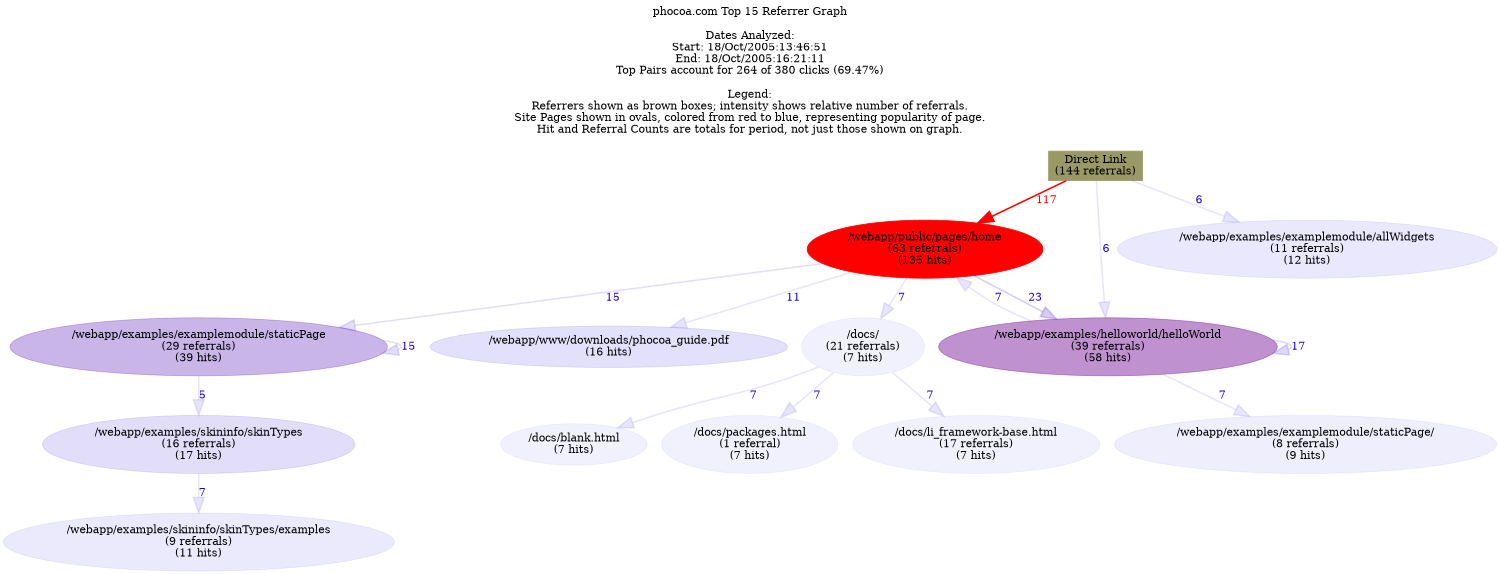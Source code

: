digraph navipairs {
            graph [splines=true overlap=false rankdir=TB size="10,8"]
            node [style=filled]
            edge [style=bold, arrowsize=2.0]
                "Direct Link" -> "/webapp/public/pages/home" [label="117", fontcolor="#ff0000" color="#ff0000ff"];
"/webapp/public/pages/home" -> "/webapp/examples/helloworld/helloWorld" [label="23", fontcolor="#3300cc" color="#3300cc33"];
"/webapp/examples/helloworld/helloWorld" -> "/webapp/examples/helloworld/helloWorld" [label="17", fontcolor="#2600d9" color="#2600d926"];
"/webapp/public/pages/home" -> "/webapp/examples/examplemodule/staticPage" [label="15", fontcolor="#2100de" color="#2100de21"];
"/webapp/examples/examplemodule/staticPage" -> "/webapp/examples/examplemodule/staticPage" [label="15", fontcolor="#2100de" color="#2100de21"];
"/webapp/public/pages/home" -> "/webapp/www/downloads/phocoa_guide.pdf" [label="11", fontcolor="#1a00e5" color="#1a00e51a"];
"/webapp/examples/helloworld/helloWorld" -> "/webapp/public/pages/home" [label="7", fontcolor="#1a00e5" color="#1a00e51a"];
"/docs/" -> "/docs/li_framework-base.html" [label="7", fontcolor="#1a00e5" color="#1a00e51a"];
"/webapp/examples/helloworld/helloWorld" -> "/webapp/examples/examplemodule/staticPage/" [label="7", fontcolor="#1a00e5" color="#1a00e51a"];
"/docs/" -> "/docs/blank.html" [label="7", fontcolor="#1a00e5" color="#1a00e51a"];
"/webapp/public/pages/home" -> "/docs/" [label="7", fontcolor="#1a00e5" color="#1a00e51a"];
"/webapp/examples/skininfo/skinTypes" -> "/webapp/examples/skininfo/skinTypes/examples" [label="7", fontcolor="#1a00e5" color="#1a00e51a"];
"/docs/" -> "/docs/packages.html" [label="7", fontcolor="#1a00e5" color="#1a00e51a"];
"Direct Link" -> "/webapp/examples/examplemodule/allWidgets" [label="6", fontcolor="#1a00e5" color="#1a00e51a"];
"Direct Link" -> "/webapp/examples/helloworld/helloWorld" [label="6", fontcolor="#1a00e5" color="#1a00e51a"];
"/webapp/examples/examplemodule/staticPage" -> "/webapp/examples/skininfo/skinTypes" [label="5", fontcolor="#1a00e5" color="#1a00e51a"];
"Direct Link" [label="Direct Link\n(144 referrals)\n", color="#999966ff", shape=box];
"/webapp/public/pages/home" [label="/webapp/public/pages/home\n(63 referrals)\n(135 hits)", color="#ff0000ff"];
"/webapp/examples/helloworld/helloWorld" [label="/webapp/examples/helloworld/helloWorld\n(39 referrals)\n(58 hits)", color="#6e00916e"];
"/webapp/examples/examplemodule/staticPage" [label="/webapp/examples/examplemodule/staticPage\n(29 referrals)\n(39 hits)", color="#4a00b54a"];
"/webapp/www/downloads/phocoa_guide.pdf" [label="/webapp/www/downloads/phocoa_guide.pdf\n(16 hits)", color="#1f00e01f"];
"/docs/" [label="/docs/\n(21 referrals)\n(7 hits)", color="#0e00f10e"];
"/docs/li_framework-base.html" [label="/docs/li_framework-base.html\n(17 referrals)\n(7 hits)", color="#0e00f10e"];
"/webapp/examples/examplemodule/staticPage/" [label="/webapp/examples/examplemodule/staticPage/\n(8 referrals)\n(9 hits)", color="#1100ee11"];
"/docs/blank.html" [label="/docs/blank.html\n(7 hits)", color="#0e00f10e"];
"/webapp/examples/skininfo/skinTypes" [label="/webapp/examples/skininfo/skinTypes\n(16 referrals)\n(17 hits)", color="#2100de21"];
"/webapp/examples/skininfo/skinTypes/examples" [label="/webapp/examples/skininfo/skinTypes/examples\n(9 referrals)\n(11 hits)", color="#1500ea15"];
"/docs/packages.html" [label="/docs/packages.html\n(1 referral)\n(7 hits)", color="#0e00f10e"];
"/webapp/examples/examplemodule/allWidgets" [label="/webapp/examples/examplemodule/allWidgets\n(11 referrals)\n(12 hits)", color="#1700e817"];
graph [labelloc=t, label="phocoa.com Top 15 Referrer Graph\n\nDates Analyzed:\nStart: 18/Oct/2005:13:46:51\nEnd: 18/Oct/2005:16:21:11\nTop Pairs account for 264 of 380 clicks (69.47%)\n\nLegend:\nReferrers shown as brown boxes; intensity shows relative number of referrals.\nSite Pages shown in ovals, colored from red to blue, representing popularity of page.\nHit and Referral Counts are totals for period, not just those shown on graph.\n\n"]}
